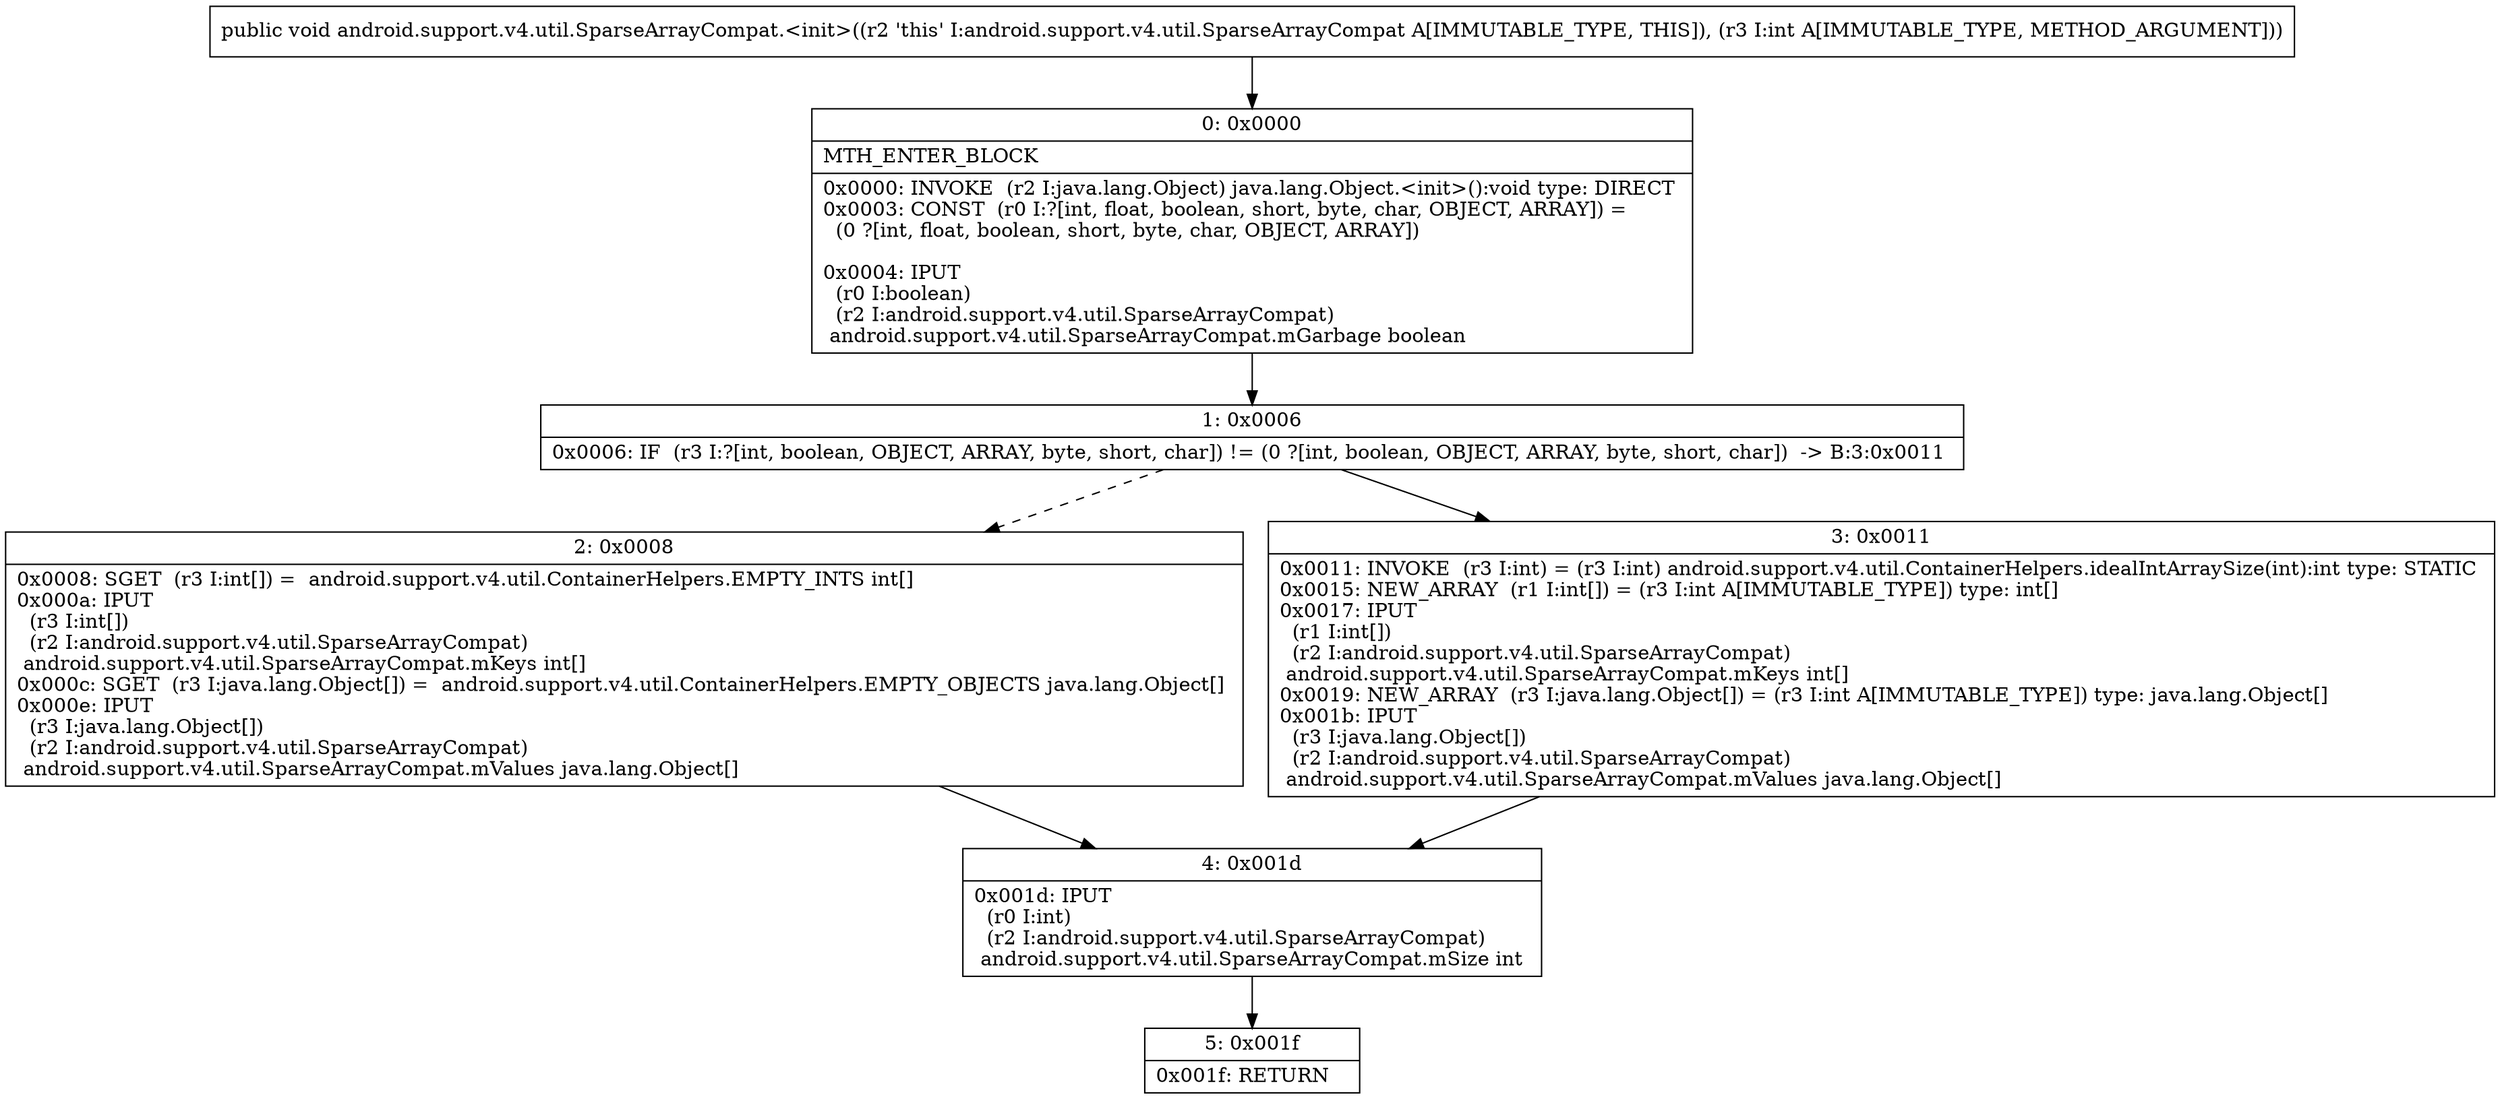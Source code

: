 digraph "CFG forandroid.support.v4.util.SparseArrayCompat.\<init\>(I)V" {
Node_0 [shape=record,label="{0\:\ 0x0000|MTH_ENTER_BLOCK\l|0x0000: INVOKE  (r2 I:java.lang.Object) java.lang.Object.\<init\>():void type: DIRECT \l0x0003: CONST  (r0 I:?[int, float, boolean, short, byte, char, OBJECT, ARRAY]) = \l  (0 ?[int, float, boolean, short, byte, char, OBJECT, ARRAY])\l \l0x0004: IPUT  \l  (r0 I:boolean)\l  (r2 I:android.support.v4.util.SparseArrayCompat)\l android.support.v4.util.SparseArrayCompat.mGarbage boolean \l}"];
Node_1 [shape=record,label="{1\:\ 0x0006|0x0006: IF  (r3 I:?[int, boolean, OBJECT, ARRAY, byte, short, char]) != (0 ?[int, boolean, OBJECT, ARRAY, byte, short, char])  \-\> B:3:0x0011 \l}"];
Node_2 [shape=record,label="{2\:\ 0x0008|0x0008: SGET  (r3 I:int[]) =  android.support.v4.util.ContainerHelpers.EMPTY_INTS int[] \l0x000a: IPUT  \l  (r3 I:int[])\l  (r2 I:android.support.v4.util.SparseArrayCompat)\l android.support.v4.util.SparseArrayCompat.mKeys int[] \l0x000c: SGET  (r3 I:java.lang.Object[]) =  android.support.v4.util.ContainerHelpers.EMPTY_OBJECTS java.lang.Object[] \l0x000e: IPUT  \l  (r3 I:java.lang.Object[])\l  (r2 I:android.support.v4.util.SparseArrayCompat)\l android.support.v4.util.SparseArrayCompat.mValues java.lang.Object[] \l}"];
Node_3 [shape=record,label="{3\:\ 0x0011|0x0011: INVOKE  (r3 I:int) = (r3 I:int) android.support.v4.util.ContainerHelpers.idealIntArraySize(int):int type: STATIC \l0x0015: NEW_ARRAY  (r1 I:int[]) = (r3 I:int A[IMMUTABLE_TYPE]) type: int[] \l0x0017: IPUT  \l  (r1 I:int[])\l  (r2 I:android.support.v4.util.SparseArrayCompat)\l android.support.v4.util.SparseArrayCompat.mKeys int[] \l0x0019: NEW_ARRAY  (r3 I:java.lang.Object[]) = (r3 I:int A[IMMUTABLE_TYPE]) type: java.lang.Object[] \l0x001b: IPUT  \l  (r3 I:java.lang.Object[])\l  (r2 I:android.support.v4.util.SparseArrayCompat)\l android.support.v4.util.SparseArrayCompat.mValues java.lang.Object[] \l}"];
Node_4 [shape=record,label="{4\:\ 0x001d|0x001d: IPUT  \l  (r0 I:int)\l  (r2 I:android.support.v4.util.SparseArrayCompat)\l android.support.v4.util.SparseArrayCompat.mSize int \l}"];
Node_5 [shape=record,label="{5\:\ 0x001f|0x001f: RETURN   \l}"];
MethodNode[shape=record,label="{public void android.support.v4.util.SparseArrayCompat.\<init\>((r2 'this' I:android.support.v4.util.SparseArrayCompat A[IMMUTABLE_TYPE, THIS]), (r3 I:int A[IMMUTABLE_TYPE, METHOD_ARGUMENT])) }"];
MethodNode -> Node_0;
Node_0 -> Node_1;
Node_1 -> Node_2[style=dashed];
Node_1 -> Node_3;
Node_2 -> Node_4;
Node_3 -> Node_4;
Node_4 -> Node_5;
}

